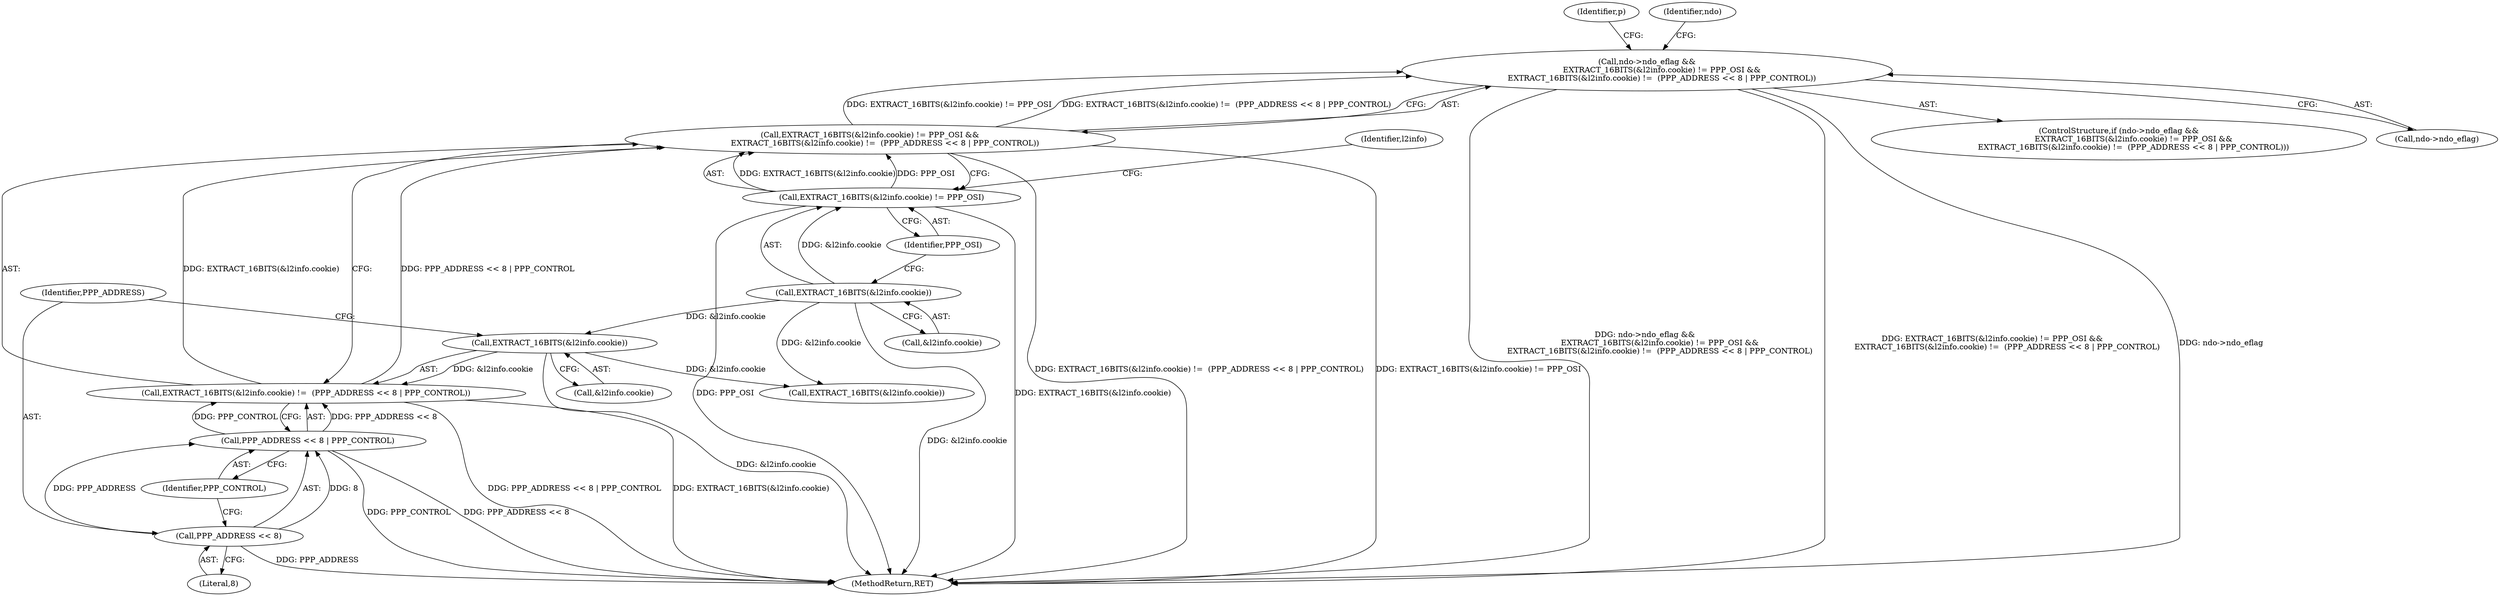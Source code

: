digraph "0_tcpdump_1dcd10aceabbc03bf571ea32b892c522cbe923de_9@pointer" {
"1000130" [label="(Call,ndo->ndo_eflag &&\n            EXTRACT_16BITS(&l2info.cookie) != PPP_OSI &&\n            EXTRACT_16BITS(&l2info.cookie) !=  (PPP_ADDRESS << 8 | PPP_CONTROL))"];
"1000134" [label="(Call,EXTRACT_16BITS(&l2info.cookie) != PPP_OSI &&\n            EXTRACT_16BITS(&l2info.cookie) !=  (PPP_ADDRESS << 8 | PPP_CONTROL))"];
"1000135" [label="(Call,EXTRACT_16BITS(&l2info.cookie) != PPP_OSI)"];
"1000136" [label="(Call,EXTRACT_16BITS(&l2info.cookie))"];
"1000142" [label="(Call,EXTRACT_16BITS(&l2info.cookie) !=  (PPP_ADDRESS << 8 | PPP_CONTROL))"];
"1000143" [label="(Call,EXTRACT_16BITS(&l2info.cookie))"];
"1000148" [label="(Call,PPP_ADDRESS << 8 | PPP_CONTROL)"];
"1000149" [label="(Call,PPP_ADDRESS << 8)"];
"1000268" [label="(MethodReturn,RET)"];
"1000135" [label="(Call,EXTRACT_16BITS(&l2info.cookie) != PPP_OSI)"];
"1000150" [label="(Identifier,PPP_ADDRESS)"];
"1000129" [label="(ControlStructure,if (ndo->ndo_eflag &&\n            EXTRACT_16BITS(&l2info.cookie) != PPP_OSI &&\n            EXTRACT_16BITS(&l2info.cookie) !=  (PPP_ADDRESS << 8 | PPP_CONTROL)))"];
"1000146" [label="(Identifier,l2info)"];
"1000142" [label="(Call,EXTRACT_16BITS(&l2info.cookie) !=  (PPP_ADDRESS << 8 | PPP_CONTROL))"];
"1000162" [label="(Identifier,p)"];
"1000155" [label="(Identifier,ndo)"];
"1000130" [label="(Call,ndo->ndo_eflag &&\n            EXTRACT_16BITS(&l2info.cookie) != PPP_OSI &&\n            EXTRACT_16BITS(&l2info.cookie) !=  (PPP_ADDRESS << 8 | PPP_CONTROL))"];
"1000148" [label="(Call,PPP_ADDRESS << 8 | PPP_CONTROL)"];
"1000136" [label="(Call,EXTRACT_16BITS(&l2info.cookie))"];
"1000143" [label="(Call,EXTRACT_16BITS(&l2info.cookie))"];
"1000134" [label="(Call,EXTRACT_16BITS(&l2info.cookie) != PPP_OSI &&\n            EXTRACT_16BITS(&l2info.cookie) !=  (PPP_ADDRESS << 8 | PPP_CONTROL))"];
"1000131" [label="(Call,ndo->ndo_eflag)"];
"1000149" [label="(Call,PPP_ADDRESS << 8)"];
"1000141" [label="(Identifier,PPP_OSI)"];
"1000238" [label="(Call,EXTRACT_16BITS(&l2info.cookie))"];
"1000151" [label="(Literal,8)"];
"1000152" [label="(Identifier,PPP_CONTROL)"];
"1000144" [label="(Call,&l2info.cookie)"];
"1000137" [label="(Call,&l2info.cookie)"];
"1000130" -> "1000129"  [label="AST: "];
"1000130" -> "1000131"  [label="CFG: "];
"1000130" -> "1000134"  [label="CFG: "];
"1000131" -> "1000130"  [label="AST: "];
"1000134" -> "1000130"  [label="AST: "];
"1000155" -> "1000130"  [label="CFG: "];
"1000162" -> "1000130"  [label="CFG: "];
"1000130" -> "1000268"  [label="DDG: ndo->ndo_eflag &&\n            EXTRACT_16BITS(&l2info.cookie) != PPP_OSI &&\n            EXTRACT_16BITS(&l2info.cookie) !=  (PPP_ADDRESS << 8 | PPP_CONTROL)"];
"1000130" -> "1000268"  [label="DDG: EXTRACT_16BITS(&l2info.cookie) != PPP_OSI &&\n            EXTRACT_16BITS(&l2info.cookie) !=  (PPP_ADDRESS << 8 | PPP_CONTROL)"];
"1000130" -> "1000268"  [label="DDG: ndo->ndo_eflag"];
"1000134" -> "1000130"  [label="DDG: EXTRACT_16BITS(&l2info.cookie) != PPP_OSI"];
"1000134" -> "1000130"  [label="DDG: EXTRACT_16BITS(&l2info.cookie) !=  (PPP_ADDRESS << 8 | PPP_CONTROL)"];
"1000134" -> "1000135"  [label="CFG: "];
"1000134" -> "1000142"  [label="CFG: "];
"1000135" -> "1000134"  [label="AST: "];
"1000142" -> "1000134"  [label="AST: "];
"1000134" -> "1000268"  [label="DDG: EXTRACT_16BITS(&l2info.cookie) !=  (PPP_ADDRESS << 8 | PPP_CONTROL)"];
"1000134" -> "1000268"  [label="DDG: EXTRACT_16BITS(&l2info.cookie) != PPP_OSI"];
"1000135" -> "1000134"  [label="DDG: EXTRACT_16BITS(&l2info.cookie)"];
"1000135" -> "1000134"  [label="DDG: PPP_OSI"];
"1000142" -> "1000134"  [label="DDG: EXTRACT_16BITS(&l2info.cookie)"];
"1000142" -> "1000134"  [label="DDG: PPP_ADDRESS << 8 | PPP_CONTROL"];
"1000135" -> "1000141"  [label="CFG: "];
"1000136" -> "1000135"  [label="AST: "];
"1000141" -> "1000135"  [label="AST: "];
"1000146" -> "1000135"  [label="CFG: "];
"1000135" -> "1000268"  [label="DDG: PPP_OSI"];
"1000135" -> "1000268"  [label="DDG: EXTRACT_16BITS(&l2info.cookie)"];
"1000136" -> "1000135"  [label="DDG: &l2info.cookie"];
"1000136" -> "1000137"  [label="CFG: "];
"1000137" -> "1000136"  [label="AST: "];
"1000141" -> "1000136"  [label="CFG: "];
"1000136" -> "1000268"  [label="DDG: &l2info.cookie"];
"1000136" -> "1000143"  [label="DDG: &l2info.cookie"];
"1000136" -> "1000238"  [label="DDG: &l2info.cookie"];
"1000142" -> "1000148"  [label="CFG: "];
"1000143" -> "1000142"  [label="AST: "];
"1000148" -> "1000142"  [label="AST: "];
"1000142" -> "1000268"  [label="DDG: PPP_ADDRESS << 8 | PPP_CONTROL"];
"1000142" -> "1000268"  [label="DDG: EXTRACT_16BITS(&l2info.cookie)"];
"1000143" -> "1000142"  [label="DDG: &l2info.cookie"];
"1000148" -> "1000142"  [label="DDG: PPP_ADDRESS << 8"];
"1000148" -> "1000142"  [label="DDG: PPP_CONTROL"];
"1000143" -> "1000144"  [label="CFG: "];
"1000144" -> "1000143"  [label="AST: "];
"1000150" -> "1000143"  [label="CFG: "];
"1000143" -> "1000268"  [label="DDG: &l2info.cookie"];
"1000143" -> "1000238"  [label="DDG: &l2info.cookie"];
"1000148" -> "1000152"  [label="CFG: "];
"1000149" -> "1000148"  [label="AST: "];
"1000152" -> "1000148"  [label="AST: "];
"1000148" -> "1000268"  [label="DDG: PPP_CONTROL"];
"1000148" -> "1000268"  [label="DDG: PPP_ADDRESS << 8"];
"1000149" -> "1000148"  [label="DDG: PPP_ADDRESS"];
"1000149" -> "1000148"  [label="DDG: 8"];
"1000149" -> "1000151"  [label="CFG: "];
"1000150" -> "1000149"  [label="AST: "];
"1000151" -> "1000149"  [label="AST: "];
"1000152" -> "1000149"  [label="CFG: "];
"1000149" -> "1000268"  [label="DDG: PPP_ADDRESS"];
}
